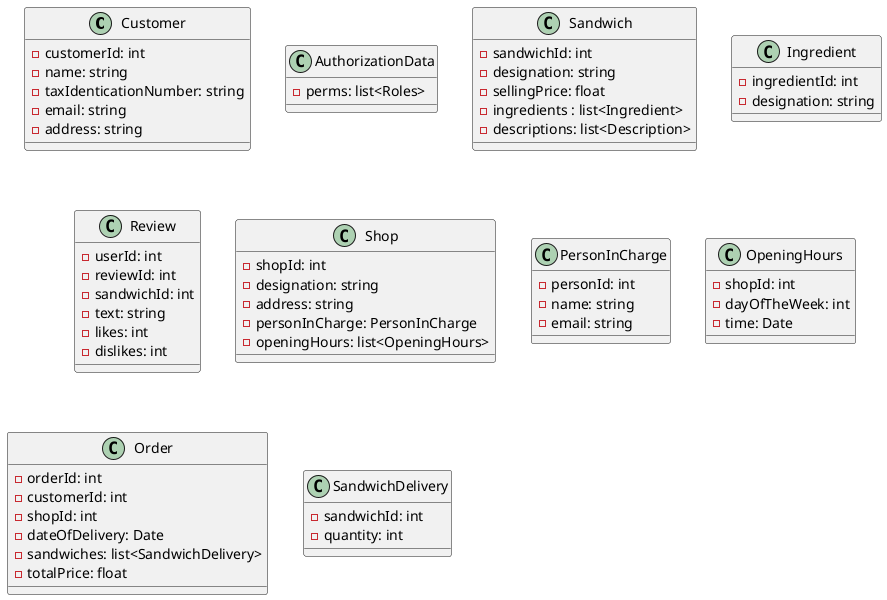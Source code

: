 @startuml
  class Customer {
    - customerId: int
    - name: string
    - taxIdenticationNumber: string
    - email: string
    - address: string
  }

  class AuthorizationData{
    - perms: list<Roles>
  }
  class Sandwich {
    - sandwichId: int
    - designation: string
    - sellingPrice: float
    - ingredients : list<Ingredient>
    - descriptions: list<Description>
  }
  class Ingredient {
    - ingredientId: int
    - designation: string
  }

  class Review{
    - userId: int
    - reviewId: int
    - sandwichId: int
    - text: string
    - likes: int
    - dislikes: int
  }

  class Shop{
    - shopId: int
    - designation: string
    - address: string
    - personInCharge: PersonInCharge
    - openingHours: list<OpeningHours>
  }

  class PersonInCharge{
    - personId: int
    - name: string
    - email: string
  }

  class OpeningHours{
    - shopId: int
    - dayOfTheWeek: int
    - time: Date
  }

  class Order{
    - orderId: int
    - customerId: int
    - shopId: int
    - dateOfDelivery: Date
    - sandwiches: list<SandwichDelivery>
    - totalPrice: float
  }

  class SandwichDelivery{
    - sandwichId: int
    - quantity: int
  }

@enduml